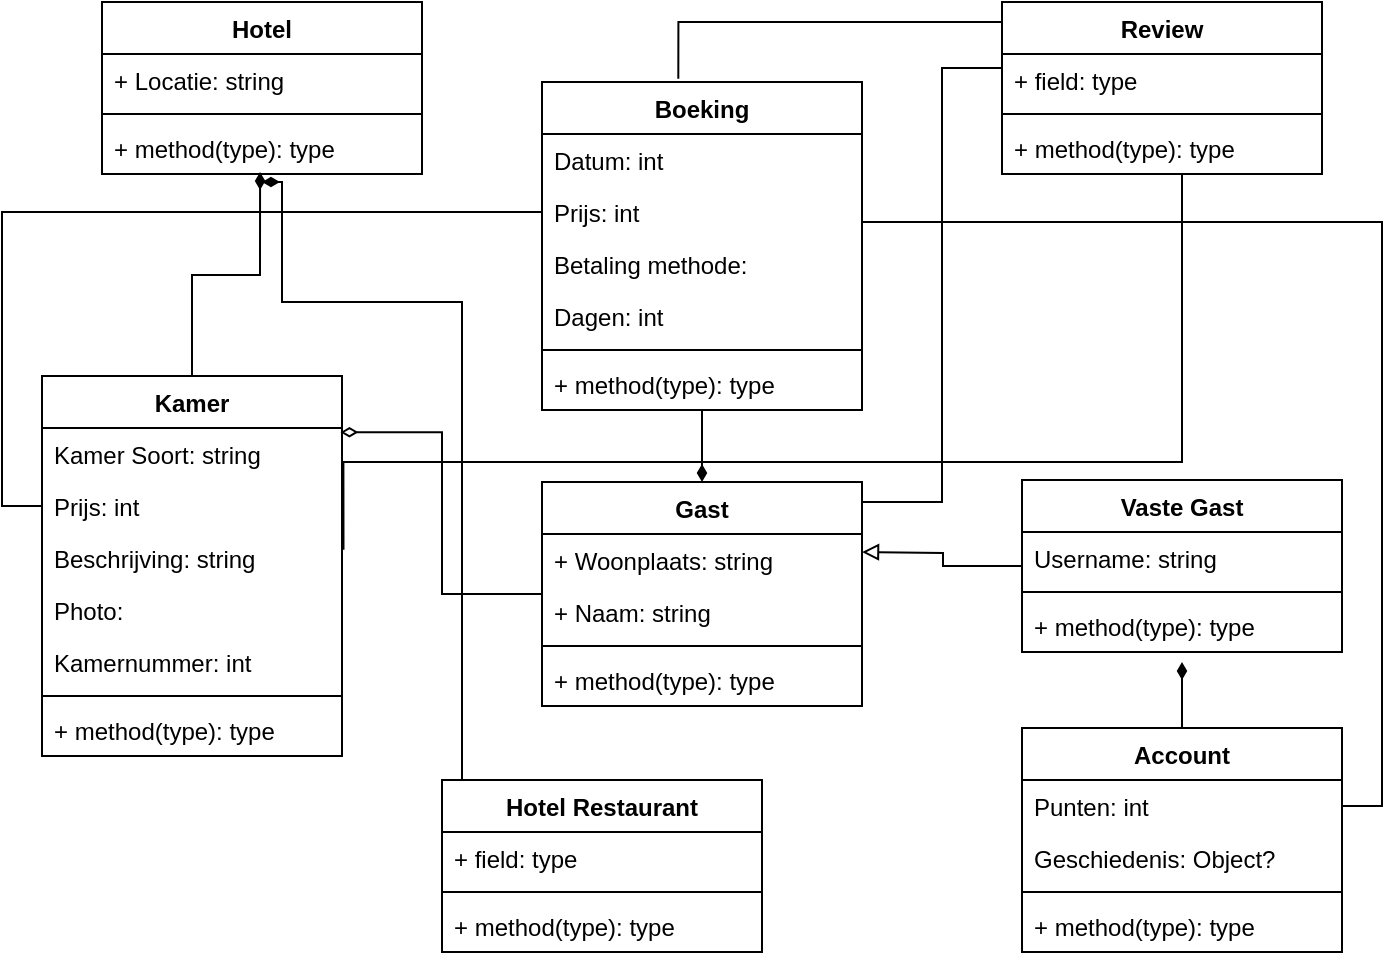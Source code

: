 <mxfile version="20.8.5" type="github">
  <diagram name="Page-1" id="e7e014a7-5840-1c2e-5031-d8a46d1fe8dd">
    <mxGraphModel dx="819" dy="455" grid="1" gridSize="10" guides="1" tooltips="1" connect="1" arrows="1" fold="1" page="1" pageScale="1" pageWidth="1169" pageHeight="826" background="none" math="0" shadow="0">
      <root>
        <mxCell id="0" />
        <mxCell id="1" parent="0" />
        <mxCell id="5QgJLx8mdaJcXq7qZHmc-52" style="edgeStyle=orthogonalEdgeStyle;rounded=0;orthogonalLoop=1;jettySize=auto;html=1;exitX=0.5;exitY=0;exitDx=0;exitDy=0;endArrow=diamondThin;endFill=1;entryX=0.494;entryY=0.962;entryDx=0;entryDy=0;entryPerimeter=0;" edge="1" parent="1" source="5QgJLx8mdaJcXq7qZHmc-42" target="5QgJLx8mdaJcXq7qZHmc-49">
          <mxGeometry relative="1" as="geometry">
            <mxPoint x="190" y="120" as="targetPoint" />
          </mxGeometry>
        </mxCell>
        <mxCell id="5QgJLx8mdaJcXq7qZHmc-42" value="Kamer" style="swimlane;fontStyle=1;align=center;verticalAlign=top;childLayout=stackLayout;horizontal=1;startSize=26;horizontalStack=0;resizeParent=1;resizeParentMax=0;resizeLast=0;collapsible=1;marginBottom=0;" vertex="1" parent="1">
          <mxGeometry x="80" y="237" width="150" height="190" as="geometry" />
        </mxCell>
        <mxCell id="5QgJLx8mdaJcXq7qZHmc-89" value="Kamer Soort: string" style="text;strokeColor=none;fillColor=none;align=left;verticalAlign=top;spacingLeft=4;spacingRight=4;overflow=hidden;rotatable=0;points=[[0,0.5],[1,0.5]];portConstraint=eastwest;" vertex="1" parent="5QgJLx8mdaJcXq7qZHmc-42">
          <mxGeometry y="26" width="150" height="26" as="geometry" />
        </mxCell>
        <mxCell id="5QgJLx8mdaJcXq7qZHmc-97" value="Prijs: int" style="text;strokeColor=none;fillColor=none;align=left;verticalAlign=top;spacingLeft=4;spacingRight=4;overflow=hidden;rotatable=0;points=[[0,0.5],[1,0.5]];portConstraint=eastwest;" vertex="1" parent="5QgJLx8mdaJcXq7qZHmc-42">
          <mxGeometry y="52" width="150" height="26" as="geometry" />
        </mxCell>
        <mxCell id="5QgJLx8mdaJcXq7qZHmc-109" value="Beschrijving: string" style="text;strokeColor=none;fillColor=none;align=left;verticalAlign=top;spacingLeft=4;spacingRight=4;overflow=hidden;rotatable=0;points=[[0,0.5],[1,0.5]];portConstraint=eastwest;" vertex="1" parent="5QgJLx8mdaJcXq7qZHmc-42">
          <mxGeometry y="78" width="150" height="26" as="geometry" />
        </mxCell>
        <mxCell id="5QgJLx8mdaJcXq7qZHmc-108" value="Photo:" style="text;strokeColor=none;fillColor=none;align=left;verticalAlign=top;spacingLeft=4;spacingRight=4;overflow=hidden;rotatable=0;points=[[0,0.5],[1,0.5]];portConstraint=eastwest;" vertex="1" parent="5QgJLx8mdaJcXq7qZHmc-42">
          <mxGeometry y="104" width="150" height="26" as="geometry" />
        </mxCell>
        <mxCell id="5QgJLx8mdaJcXq7qZHmc-43" value="Kamernummer: int" style="text;strokeColor=none;fillColor=none;align=left;verticalAlign=top;spacingLeft=4;spacingRight=4;overflow=hidden;rotatable=0;points=[[0,0.5],[1,0.5]];portConstraint=eastwest;" vertex="1" parent="5QgJLx8mdaJcXq7qZHmc-42">
          <mxGeometry y="130" width="150" height="26" as="geometry" />
        </mxCell>
        <mxCell id="5QgJLx8mdaJcXq7qZHmc-44" value="" style="line;strokeWidth=1;fillColor=none;align=left;verticalAlign=middle;spacingTop=-1;spacingLeft=3;spacingRight=3;rotatable=0;labelPosition=right;points=[];portConstraint=eastwest;strokeColor=inherit;" vertex="1" parent="5QgJLx8mdaJcXq7qZHmc-42">
          <mxGeometry y="156" width="150" height="8" as="geometry" />
        </mxCell>
        <mxCell id="5QgJLx8mdaJcXq7qZHmc-45" value="+ method(type): type" style="text;strokeColor=none;fillColor=none;align=left;verticalAlign=top;spacingLeft=4;spacingRight=4;overflow=hidden;rotatable=0;points=[[0,0.5],[1,0.5]];portConstraint=eastwest;" vertex="1" parent="5QgJLx8mdaJcXq7qZHmc-42">
          <mxGeometry y="164" width="150" height="26" as="geometry" />
        </mxCell>
        <mxCell id="5QgJLx8mdaJcXq7qZHmc-46" value="Hotel&#xa;" style="swimlane;fontStyle=1;align=center;verticalAlign=top;childLayout=stackLayout;horizontal=1;startSize=26;horizontalStack=0;resizeParent=1;resizeParentMax=0;resizeLast=0;collapsible=1;marginBottom=0;" vertex="1" parent="1">
          <mxGeometry x="110" y="50" width="160" height="86" as="geometry" />
        </mxCell>
        <mxCell id="5QgJLx8mdaJcXq7qZHmc-47" value="+ Locatie: string&#xa;" style="text;strokeColor=none;fillColor=none;align=left;verticalAlign=top;spacingLeft=4;spacingRight=4;overflow=hidden;rotatable=0;points=[[0,0.5],[1,0.5]];portConstraint=eastwest;" vertex="1" parent="5QgJLx8mdaJcXq7qZHmc-46">
          <mxGeometry y="26" width="160" height="26" as="geometry" />
        </mxCell>
        <mxCell id="5QgJLx8mdaJcXq7qZHmc-48" value="" style="line;strokeWidth=1;fillColor=none;align=left;verticalAlign=middle;spacingTop=-1;spacingLeft=3;spacingRight=3;rotatable=0;labelPosition=right;points=[];portConstraint=eastwest;strokeColor=inherit;" vertex="1" parent="5QgJLx8mdaJcXq7qZHmc-46">
          <mxGeometry y="52" width="160" height="8" as="geometry" />
        </mxCell>
        <mxCell id="5QgJLx8mdaJcXq7qZHmc-49" value="+ method(type): type" style="text;strokeColor=none;fillColor=none;align=left;verticalAlign=top;spacingLeft=4;spacingRight=4;overflow=hidden;rotatable=0;points=[[0,0.5],[1,0.5]];portConstraint=eastwest;" vertex="1" parent="5QgJLx8mdaJcXq7qZHmc-46">
          <mxGeometry y="60" width="160" height="26" as="geometry" />
        </mxCell>
        <mxCell id="5QgJLx8mdaJcXq7qZHmc-85" style="edgeStyle=orthogonalEdgeStyle;rounded=0;orthogonalLoop=1;jettySize=auto;html=1;entryX=0.995;entryY=0.148;entryDx=0;entryDy=0;entryPerimeter=0;endArrow=diamondThin;endFill=0;" edge="1" parent="1" source="5QgJLx8mdaJcXq7qZHmc-55" target="5QgJLx8mdaJcXq7qZHmc-42">
          <mxGeometry relative="1" as="geometry">
            <Array as="points">
              <mxPoint x="280" y="346" />
              <mxPoint x="280" y="265" />
            </Array>
          </mxGeometry>
        </mxCell>
        <mxCell id="5QgJLx8mdaJcXq7qZHmc-55" value="Gast" style="swimlane;fontStyle=1;align=center;verticalAlign=top;childLayout=stackLayout;horizontal=1;startSize=26;horizontalStack=0;resizeParent=1;resizeParentMax=0;resizeLast=0;collapsible=1;marginBottom=0;" vertex="1" parent="1">
          <mxGeometry x="330" y="290" width="160" height="112" as="geometry" />
        </mxCell>
        <mxCell id="5QgJLx8mdaJcXq7qZHmc-88" value="+ Woonplaats: string" style="text;strokeColor=none;fillColor=none;align=left;verticalAlign=top;spacingLeft=4;spacingRight=4;overflow=hidden;rotatable=0;points=[[0,0.5],[1,0.5]];portConstraint=eastwest;" vertex="1" parent="5QgJLx8mdaJcXq7qZHmc-55">
          <mxGeometry y="26" width="160" height="26" as="geometry" />
        </mxCell>
        <mxCell id="5QgJLx8mdaJcXq7qZHmc-56" value="+ Naam: string&#xa;" style="text;strokeColor=none;fillColor=none;align=left;verticalAlign=top;spacingLeft=4;spacingRight=4;overflow=hidden;rotatable=0;points=[[0,0.5],[1,0.5]];portConstraint=eastwest;" vertex="1" parent="5QgJLx8mdaJcXq7qZHmc-55">
          <mxGeometry y="52" width="160" height="26" as="geometry" />
        </mxCell>
        <mxCell id="5QgJLx8mdaJcXq7qZHmc-57" value="" style="line;strokeWidth=1;fillColor=none;align=left;verticalAlign=middle;spacingTop=-1;spacingLeft=3;spacingRight=3;rotatable=0;labelPosition=right;points=[];portConstraint=eastwest;strokeColor=inherit;" vertex="1" parent="5QgJLx8mdaJcXq7qZHmc-55">
          <mxGeometry y="78" width="160" height="8" as="geometry" />
        </mxCell>
        <mxCell id="5QgJLx8mdaJcXq7qZHmc-58" value="+ method(type): type" style="text;strokeColor=none;fillColor=none;align=left;verticalAlign=top;spacingLeft=4;spacingRight=4;overflow=hidden;rotatable=0;points=[[0,0.5],[1,0.5]];portConstraint=eastwest;" vertex="1" parent="5QgJLx8mdaJcXq7qZHmc-55">
          <mxGeometry y="86" width="160" height="26" as="geometry" />
        </mxCell>
        <mxCell id="5QgJLx8mdaJcXq7qZHmc-64" style="edgeStyle=orthogonalEdgeStyle;rounded=0;orthogonalLoop=1;jettySize=auto;html=1;endArrow=block;endFill=0;" edge="1" parent="1" source="5QgJLx8mdaJcXq7qZHmc-59">
          <mxGeometry relative="1" as="geometry">
            <mxPoint x="490" y="325" as="targetPoint" />
          </mxGeometry>
        </mxCell>
        <mxCell id="5QgJLx8mdaJcXq7qZHmc-59" value="Vaste Gast" style="swimlane;fontStyle=1;align=center;verticalAlign=top;childLayout=stackLayout;horizontal=1;startSize=26;horizontalStack=0;resizeParent=1;resizeParentMax=0;resizeLast=0;collapsible=1;marginBottom=0;" vertex="1" parent="1">
          <mxGeometry x="570" y="289" width="160" height="86" as="geometry" />
        </mxCell>
        <mxCell id="5QgJLx8mdaJcXq7qZHmc-60" value="Username: string" style="text;strokeColor=none;fillColor=none;align=left;verticalAlign=top;spacingLeft=4;spacingRight=4;overflow=hidden;rotatable=0;points=[[0,0.5],[1,0.5]];portConstraint=eastwest;" vertex="1" parent="5QgJLx8mdaJcXq7qZHmc-59">
          <mxGeometry y="26" width="160" height="26" as="geometry" />
        </mxCell>
        <mxCell id="5QgJLx8mdaJcXq7qZHmc-61" value="" style="line;strokeWidth=1;fillColor=none;align=left;verticalAlign=middle;spacingTop=-1;spacingLeft=3;spacingRight=3;rotatable=0;labelPosition=right;points=[];portConstraint=eastwest;strokeColor=inherit;" vertex="1" parent="5QgJLx8mdaJcXq7qZHmc-59">
          <mxGeometry y="52" width="160" height="8" as="geometry" />
        </mxCell>
        <mxCell id="5QgJLx8mdaJcXq7qZHmc-62" value="+ method(type): type" style="text;strokeColor=none;fillColor=none;align=left;verticalAlign=top;spacingLeft=4;spacingRight=4;overflow=hidden;rotatable=0;points=[[0,0.5],[1,0.5]];portConstraint=eastwest;" vertex="1" parent="5QgJLx8mdaJcXq7qZHmc-59">
          <mxGeometry y="60" width="160" height="26" as="geometry" />
        </mxCell>
        <mxCell id="5QgJLx8mdaJcXq7qZHmc-86" style="edgeStyle=orthogonalEdgeStyle;rounded=0;orthogonalLoop=1;jettySize=auto;html=1;endArrow=diamondThin;endFill=1;" edge="1" parent="1" source="5QgJLx8mdaJcXq7qZHmc-66">
          <mxGeometry relative="1" as="geometry">
            <mxPoint x="650" y="380" as="targetPoint" />
          </mxGeometry>
        </mxCell>
        <mxCell id="5QgJLx8mdaJcXq7qZHmc-66" value="Account" style="swimlane;fontStyle=1;align=center;verticalAlign=top;childLayout=stackLayout;horizontal=1;startSize=26;horizontalStack=0;resizeParent=1;resizeParentMax=0;resizeLast=0;collapsible=1;marginBottom=0;" vertex="1" parent="1">
          <mxGeometry x="570" y="413" width="160" height="112" as="geometry" />
        </mxCell>
        <mxCell id="5QgJLx8mdaJcXq7qZHmc-67" value="Punten: int" style="text;strokeColor=none;fillColor=none;align=left;verticalAlign=top;spacingLeft=4;spacingRight=4;overflow=hidden;rotatable=0;points=[[0,0.5],[1,0.5]];portConstraint=eastwest;" vertex="1" parent="5QgJLx8mdaJcXq7qZHmc-66">
          <mxGeometry y="26" width="160" height="26" as="geometry" />
        </mxCell>
        <mxCell id="5QgJLx8mdaJcXq7qZHmc-100" value="Geschiedenis: Object?" style="text;strokeColor=none;fillColor=none;align=left;verticalAlign=top;spacingLeft=4;spacingRight=4;overflow=hidden;rotatable=0;points=[[0,0.5],[1,0.5]];portConstraint=eastwest;" vertex="1" parent="5QgJLx8mdaJcXq7qZHmc-66">
          <mxGeometry y="52" width="160" height="26" as="geometry" />
        </mxCell>
        <mxCell id="5QgJLx8mdaJcXq7qZHmc-68" value="" style="line;strokeWidth=1;fillColor=none;align=left;verticalAlign=middle;spacingTop=-1;spacingLeft=3;spacingRight=3;rotatable=0;labelPosition=right;points=[];portConstraint=eastwest;strokeColor=inherit;" vertex="1" parent="5QgJLx8mdaJcXq7qZHmc-66">
          <mxGeometry y="78" width="160" height="8" as="geometry" />
        </mxCell>
        <mxCell id="5QgJLx8mdaJcXq7qZHmc-69" value="+ method(type): type" style="text;strokeColor=none;fillColor=none;align=left;verticalAlign=top;spacingLeft=4;spacingRight=4;overflow=hidden;rotatable=0;points=[[0,0.5],[1,0.5]];portConstraint=eastwest;" vertex="1" parent="5QgJLx8mdaJcXq7qZHmc-66">
          <mxGeometry y="86" width="160" height="26" as="geometry" />
        </mxCell>
        <mxCell id="5QgJLx8mdaJcXq7qZHmc-94" style="edgeStyle=orthogonalEdgeStyle;rounded=0;orthogonalLoop=1;jettySize=auto;html=1;entryX=0.5;entryY=0;entryDx=0;entryDy=0;endArrow=diamondThin;endFill=1;" edge="1" parent="1" source="5QgJLx8mdaJcXq7qZHmc-90" target="5QgJLx8mdaJcXq7qZHmc-55">
          <mxGeometry relative="1" as="geometry" />
        </mxCell>
        <mxCell id="5QgJLx8mdaJcXq7qZHmc-111" style="edgeStyle=orthogonalEdgeStyle;rounded=0;orthogonalLoop=1;jettySize=auto;html=1;endArrow=none;endFill=0;entryX=1;entryY=0.5;entryDx=0;entryDy=0;" edge="1" parent="1" source="5QgJLx8mdaJcXq7qZHmc-90" target="5QgJLx8mdaJcXq7qZHmc-67">
          <mxGeometry relative="1" as="geometry">
            <mxPoint x="740" y="450" as="targetPoint" />
            <Array as="points">
              <mxPoint x="750" y="160" />
              <mxPoint x="750" y="452" />
            </Array>
          </mxGeometry>
        </mxCell>
        <mxCell id="5QgJLx8mdaJcXq7qZHmc-90" value="Boeking" style="swimlane;fontStyle=1;align=center;verticalAlign=top;childLayout=stackLayout;horizontal=1;startSize=26;horizontalStack=0;resizeParent=1;resizeParentMax=0;resizeLast=0;collapsible=1;marginBottom=0;" vertex="1" parent="1">
          <mxGeometry x="330" y="90" width="160" height="164" as="geometry" />
        </mxCell>
        <mxCell id="5QgJLx8mdaJcXq7qZHmc-91" value="Datum: int" style="text;strokeColor=none;fillColor=none;align=left;verticalAlign=top;spacingLeft=4;spacingRight=4;overflow=hidden;rotatable=0;points=[[0,0.5],[1,0.5]];portConstraint=eastwest;" vertex="1" parent="5QgJLx8mdaJcXq7qZHmc-90">
          <mxGeometry y="26" width="160" height="26" as="geometry" />
        </mxCell>
        <mxCell id="5QgJLx8mdaJcXq7qZHmc-98" value="Prijs: int" style="text;strokeColor=none;fillColor=none;align=left;verticalAlign=top;spacingLeft=4;spacingRight=4;overflow=hidden;rotatable=0;points=[[0,0.5],[1,0.5]];portConstraint=eastwest;" vertex="1" parent="5QgJLx8mdaJcXq7qZHmc-90">
          <mxGeometry y="52" width="160" height="26" as="geometry" />
        </mxCell>
        <mxCell id="5QgJLx8mdaJcXq7qZHmc-110" value="Betaling methode:&#xa;" style="text;strokeColor=none;fillColor=none;align=left;verticalAlign=top;spacingLeft=4;spacingRight=4;overflow=hidden;rotatable=0;points=[[0,0.5],[1,0.5]];portConstraint=eastwest;" vertex="1" parent="5QgJLx8mdaJcXq7qZHmc-90">
          <mxGeometry y="78" width="160" height="26" as="geometry" />
        </mxCell>
        <mxCell id="5QgJLx8mdaJcXq7qZHmc-96" value="Dagen: int" style="text;strokeColor=none;fillColor=none;align=left;verticalAlign=top;spacingLeft=4;spacingRight=4;overflow=hidden;rotatable=0;points=[[0,0.5],[1,0.5]];portConstraint=eastwest;" vertex="1" parent="5QgJLx8mdaJcXq7qZHmc-90">
          <mxGeometry y="104" width="160" height="26" as="geometry" />
        </mxCell>
        <mxCell id="5QgJLx8mdaJcXq7qZHmc-92" value="" style="line;strokeWidth=1;fillColor=none;align=left;verticalAlign=middle;spacingTop=-1;spacingLeft=3;spacingRight=3;rotatable=0;labelPosition=right;points=[];portConstraint=eastwest;strokeColor=inherit;" vertex="1" parent="5QgJLx8mdaJcXq7qZHmc-90">
          <mxGeometry y="130" width="160" height="8" as="geometry" />
        </mxCell>
        <mxCell id="5QgJLx8mdaJcXq7qZHmc-93" value="+ method(type): type" style="text;strokeColor=none;fillColor=none;align=left;verticalAlign=top;spacingLeft=4;spacingRight=4;overflow=hidden;rotatable=0;points=[[0,0.5],[1,0.5]];portConstraint=eastwest;" vertex="1" parent="5QgJLx8mdaJcXq7qZHmc-90">
          <mxGeometry y="138" width="160" height="26" as="geometry" />
        </mxCell>
        <mxCell id="5QgJLx8mdaJcXq7qZHmc-107" style="edgeStyle=orthogonalEdgeStyle;rounded=0;orthogonalLoop=1;jettySize=auto;html=1;entryX=0;entryY=0.808;entryDx=0;entryDy=0;entryPerimeter=0;endArrow=none;endFill=0;" edge="1" parent="1" source="5QgJLx8mdaJcXq7qZHmc-98" target="5QgJLx8mdaJcXq7qZHmc-97">
          <mxGeometry relative="1" as="geometry">
            <Array as="points">
              <mxPoint x="60" y="155" />
              <mxPoint x="60" y="302" />
              <mxPoint x="80" y="302" />
            </Array>
          </mxGeometry>
        </mxCell>
        <mxCell id="5QgJLx8mdaJcXq7qZHmc-116" style="edgeStyle=orthogonalEdgeStyle;rounded=0;orthogonalLoop=1;jettySize=auto;html=1;endArrow=diamondThin;endFill=1;startArrow=none;startFill=0;" edge="1" parent="1" source="5QgJLx8mdaJcXq7qZHmc-112">
          <mxGeometry relative="1" as="geometry">
            <mxPoint x="190" y="140" as="targetPoint" />
            <Array as="points">
              <mxPoint x="290" y="200" />
              <mxPoint x="200" y="200" />
              <mxPoint x="200" y="140" />
            </Array>
          </mxGeometry>
        </mxCell>
        <mxCell id="5QgJLx8mdaJcXq7qZHmc-112" value="Hotel Restaurant" style="swimlane;fontStyle=1;align=center;verticalAlign=top;childLayout=stackLayout;horizontal=1;startSize=26;horizontalStack=0;resizeParent=1;resizeParentMax=0;resizeLast=0;collapsible=1;marginBottom=0;" vertex="1" parent="1">
          <mxGeometry x="280" y="439" width="160" height="86" as="geometry" />
        </mxCell>
        <mxCell id="5QgJLx8mdaJcXq7qZHmc-113" value="+ field: type" style="text;strokeColor=none;fillColor=none;align=left;verticalAlign=top;spacingLeft=4;spacingRight=4;overflow=hidden;rotatable=0;points=[[0,0.5],[1,0.5]];portConstraint=eastwest;" vertex="1" parent="5QgJLx8mdaJcXq7qZHmc-112">
          <mxGeometry y="26" width="160" height="26" as="geometry" />
        </mxCell>
        <mxCell id="5QgJLx8mdaJcXq7qZHmc-114" value="" style="line;strokeWidth=1;fillColor=none;align=left;verticalAlign=middle;spacingTop=-1;spacingLeft=3;spacingRight=3;rotatable=0;labelPosition=right;points=[];portConstraint=eastwest;strokeColor=inherit;" vertex="1" parent="5QgJLx8mdaJcXq7qZHmc-112">
          <mxGeometry y="52" width="160" height="8" as="geometry" />
        </mxCell>
        <mxCell id="5QgJLx8mdaJcXq7qZHmc-115" value="+ method(type): type" style="text;strokeColor=none;fillColor=none;align=left;verticalAlign=top;spacingLeft=4;spacingRight=4;overflow=hidden;rotatable=0;points=[[0,0.5],[1,0.5]];portConstraint=eastwest;" vertex="1" parent="5QgJLx8mdaJcXq7qZHmc-112">
          <mxGeometry y="60" width="160" height="26" as="geometry" />
        </mxCell>
        <mxCell id="5QgJLx8mdaJcXq7qZHmc-126" style="edgeStyle=orthogonalEdgeStyle;rounded=0;orthogonalLoop=1;jettySize=auto;html=1;entryX=0.426;entryY=-0.01;entryDx=0;entryDy=0;entryPerimeter=0;startArrow=none;startFill=0;endArrow=none;endFill=0;" edge="1" parent="1" source="5QgJLx8mdaJcXq7qZHmc-122" target="5QgJLx8mdaJcXq7qZHmc-90">
          <mxGeometry relative="1" as="geometry">
            <Array as="points">
              <mxPoint x="398" y="60" />
            </Array>
          </mxGeometry>
        </mxCell>
        <mxCell id="5QgJLx8mdaJcXq7qZHmc-127" style="edgeStyle=orthogonalEdgeStyle;rounded=0;orthogonalLoop=1;jettySize=auto;html=1;startArrow=none;startFill=0;endArrow=none;endFill=0;" edge="1" parent="1" source="5QgJLx8mdaJcXq7qZHmc-122">
          <mxGeometry relative="1" as="geometry">
            <mxPoint x="490" y="340" as="targetPoint" />
            <Array as="points">
              <mxPoint x="530" y="83" />
              <mxPoint x="530" y="300" />
              <mxPoint x="490" y="300" />
            </Array>
          </mxGeometry>
        </mxCell>
        <mxCell id="5QgJLx8mdaJcXq7qZHmc-128" style="edgeStyle=orthogonalEdgeStyle;rounded=0;orthogonalLoop=1;jettySize=auto;html=1;entryX=1.005;entryY=0.341;entryDx=0;entryDy=0;entryPerimeter=0;startArrow=none;startFill=0;endArrow=none;endFill=0;" edge="1" parent="1" source="5QgJLx8mdaJcXq7qZHmc-122" target="5QgJLx8mdaJcXq7qZHmc-109">
          <mxGeometry relative="1" as="geometry">
            <Array as="points">
              <mxPoint x="650" y="280" />
              <mxPoint x="231" y="280" />
            </Array>
          </mxGeometry>
        </mxCell>
        <mxCell id="5QgJLx8mdaJcXq7qZHmc-122" value="Review" style="swimlane;fontStyle=1;align=center;verticalAlign=top;childLayout=stackLayout;horizontal=1;startSize=26;horizontalStack=0;resizeParent=1;resizeParentMax=0;resizeLast=0;collapsible=1;marginBottom=0;" vertex="1" parent="1">
          <mxGeometry x="560" y="50" width="160" height="86" as="geometry" />
        </mxCell>
        <mxCell id="5QgJLx8mdaJcXq7qZHmc-123" value="+ field: type" style="text;strokeColor=none;fillColor=none;align=left;verticalAlign=top;spacingLeft=4;spacingRight=4;overflow=hidden;rotatable=0;points=[[0,0.5],[1,0.5]];portConstraint=eastwest;" vertex="1" parent="5QgJLx8mdaJcXq7qZHmc-122">
          <mxGeometry y="26" width="160" height="26" as="geometry" />
        </mxCell>
        <mxCell id="5QgJLx8mdaJcXq7qZHmc-124" value="" style="line;strokeWidth=1;fillColor=none;align=left;verticalAlign=middle;spacingTop=-1;spacingLeft=3;spacingRight=3;rotatable=0;labelPosition=right;points=[];portConstraint=eastwest;strokeColor=inherit;" vertex="1" parent="5QgJLx8mdaJcXq7qZHmc-122">
          <mxGeometry y="52" width="160" height="8" as="geometry" />
        </mxCell>
        <mxCell id="5QgJLx8mdaJcXq7qZHmc-125" value="+ method(type): type" style="text;strokeColor=none;fillColor=none;align=left;verticalAlign=top;spacingLeft=4;spacingRight=4;overflow=hidden;rotatable=0;points=[[0,0.5],[1,0.5]];portConstraint=eastwest;" vertex="1" parent="5QgJLx8mdaJcXq7qZHmc-122">
          <mxGeometry y="60" width="160" height="26" as="geometry" />
        </mxCell>
      </root>
    </mxGraphModel>
  </diagram>
</mxfile>
